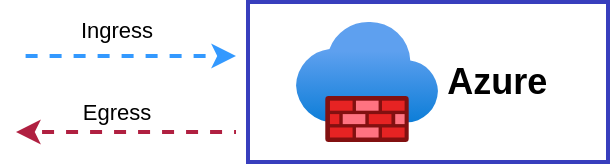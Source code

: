 <mxfile version="21.0.2" type="github"><diagram name="Page-1" id="GMeR9j3f5EwJFclpfIl1"><mxGraphModel dx="954" dy="617" grid="1" gridSize="10" guides="1" tooltips="1" connect="1" arrows="1" fold="1" page="1" pageScale="1" pageWidth="827" pageHeight="1169" math="0" shadow="0"><root><mxCell id="0"/><mxCell id="1" parent="0"/><mxCell id="2uNO_1zG958ix1NYEMOT-7" value="" style="aspect=fixed;html=1;points=[];align=center;image;fontSize=12;image=img/lib/azure2/networking/Firewalls.svg;" vertex="1" parent="1"><mxGeometry x="340" y="210" width="71" height="60" as="geometry"/></mxCell><mxCell id="2uNO_1zG958ix1NYEMOT-8" value="&lt;div align=&quot;center&quot;&gt;&lt;b&gt;&lt;font style=&quot;font-size: 18px;&quot;&gt;&amp;nbsp;&amp;nbsp;&amp;nbsp;&amp;nbsp;&amp;nbsp;&amp;nbsp;&amp;nbsp;&amp;nbsp;&amp;nbsp;&amp;nbsp;&amp;nbsp;&amp;nbsp;&amp;nbsp; Azure&lt;/font&gt;&lt;/b&gt;&lt;/div&gt;" style="rounded=0;whiteSpace=wrap;html=1;fillColor=none;strokeColor=#383ebd;strokeWidth=2;align=center;" vertex="1" parent="1"><mxGeometry x="316" y="200" width="180" height="80" as="geometry"/></mxCell><mxCell id="2uNO_1zG958ix1NYEMOT-16" value="" style="endArrow=none;html=1;rounded=0;strokeWidth=2;targetPerimeterSpacing=0;sourcePerimeterSpacing=0;jumpStyle=none;dashed=1;fillColor=#66FFFF;fillStyle=auto;startFill=1;flowAnimation=1;strokeColor=#B02041;ignoreEdge=0;orthogonalLoop=0;startArrow=classic;endFill=0;noJump=0;backgroundOutline=0;" edge="1" parent="1"><mxGeometry relative="1" as="geometry"><mxPoint x="200" y="265" as="sourcePoint"/><mxPoint x="310" y="265" as="targetPoint"/></mxGeometry></mxCell><mxCell id="2uNO_1zG958ix1NYEMOT-17" value="Egress" style="edgeLabel;resizable=0;html=1;align=center;verticalAlign=middle;" connectable="0" vertex="1" parent="2uNO_1zG958ix1NYEMOT-16"><mxGeometry relative="1" as="geometry"><mxPoint x="-5" y="-10" as="offset"/></mxGeometry></mxCell><mxCell id="2uNO_1zG958ix1NYEMOT-18" value="" style="endArrow=classic;html=1;rounded=0;strokeWidth=2;targetPerimeterSpacing=0;sourcePerimeterSpacing=0;jumpStyle=none;dashed=1;fillColor=#66FFFF;fillStyle=auto;startFill=1;flowAnimation=1;strokeColor=#3399FF;" edge="1" parent="1"><mxGeometry relative="1" as="geometry"><mxPoint x="200" y="227" as="sourcePoint"/><mxPoint x="310" y="227" as="targetPoint"/></mxGeometry></mxCell><mxCell id="2uNO_1zG958ix1NYEMOT-19" value="Ingress" style="edgeLabel;resizable=0;html=1;align=center;verticalAlign=middle;container=1;" connectable="0" vertex="1" parent="2uNO_1zG958ix1NYEMOT-18"><mxGeometry relative="1" as="geometry"><mxPoint x="-5" y="-13" as="offset"/></mxGeometry></mxCell></root></mxGraphModel></diagram></mxfile>